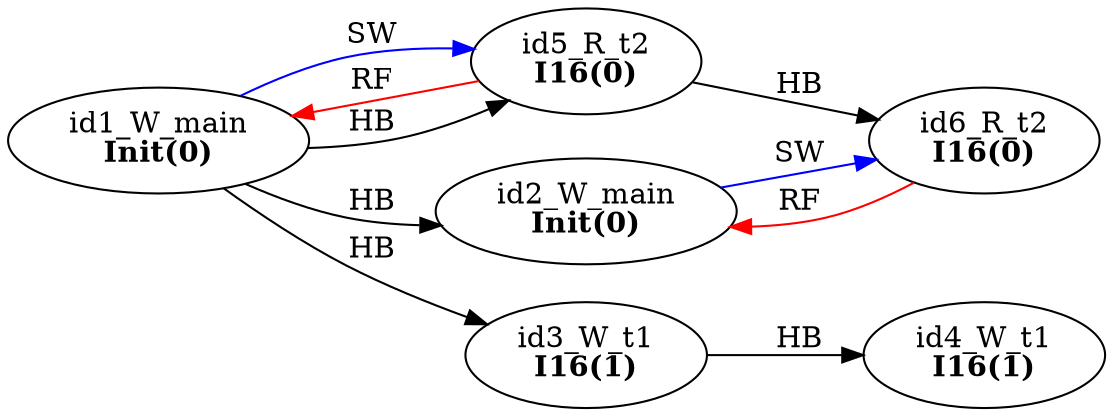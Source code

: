 digraph memory_model {
rankdir=LR;
splines=true; esep=0.5;
id1_W_main -> id2_W_main [label = "HB", color="black"];
id3_W_t1 -> id4_W_t1 [label = "HB", color="black"];
id5_R_t2 -> id6_R_t2 [label = "HB", color="black"];
id1_W_main -> id3_W_t1 [label = "HB", color="black"];
id1_W_main -> id5_R_t2 [label = "HB", color="black"];
id5_R_t2 -> id1_W_main [label = "RF", color="red"];
id6_R_t2 -> id2_W_main [label = "RF", color="red"];
id1_W_main -> id5_R_t2 [label = "SW", color="blue"];
id2_W_main -> id6_R_t2 [label = "SW", color="blue"];
id1_W_main [label=<id1_W_main<br/><B>Init(0)</B>>, pos="2.5,4!"]
id2_W_main [label=<id2_W_main<br/><B>Init(0)</B>>, pos="2.5,2!"]
id3_W_t1 [label=<id3_W_t1<br/><B>I16(1)</B>>, pos="0,0!"]
id4_W_t1 [label=<id4_W_t1<br/><B>I16(1)</B>>, pos="0,-2!"]
id5_R_t2 [label=<id5_R_t2<br/><B>I16(0)</B>>, pos="5,0!"]
id6_R_t2 [label=<id6_R_t2<br/><B>I16(0)</B>>, pos="5,-2!"]
}